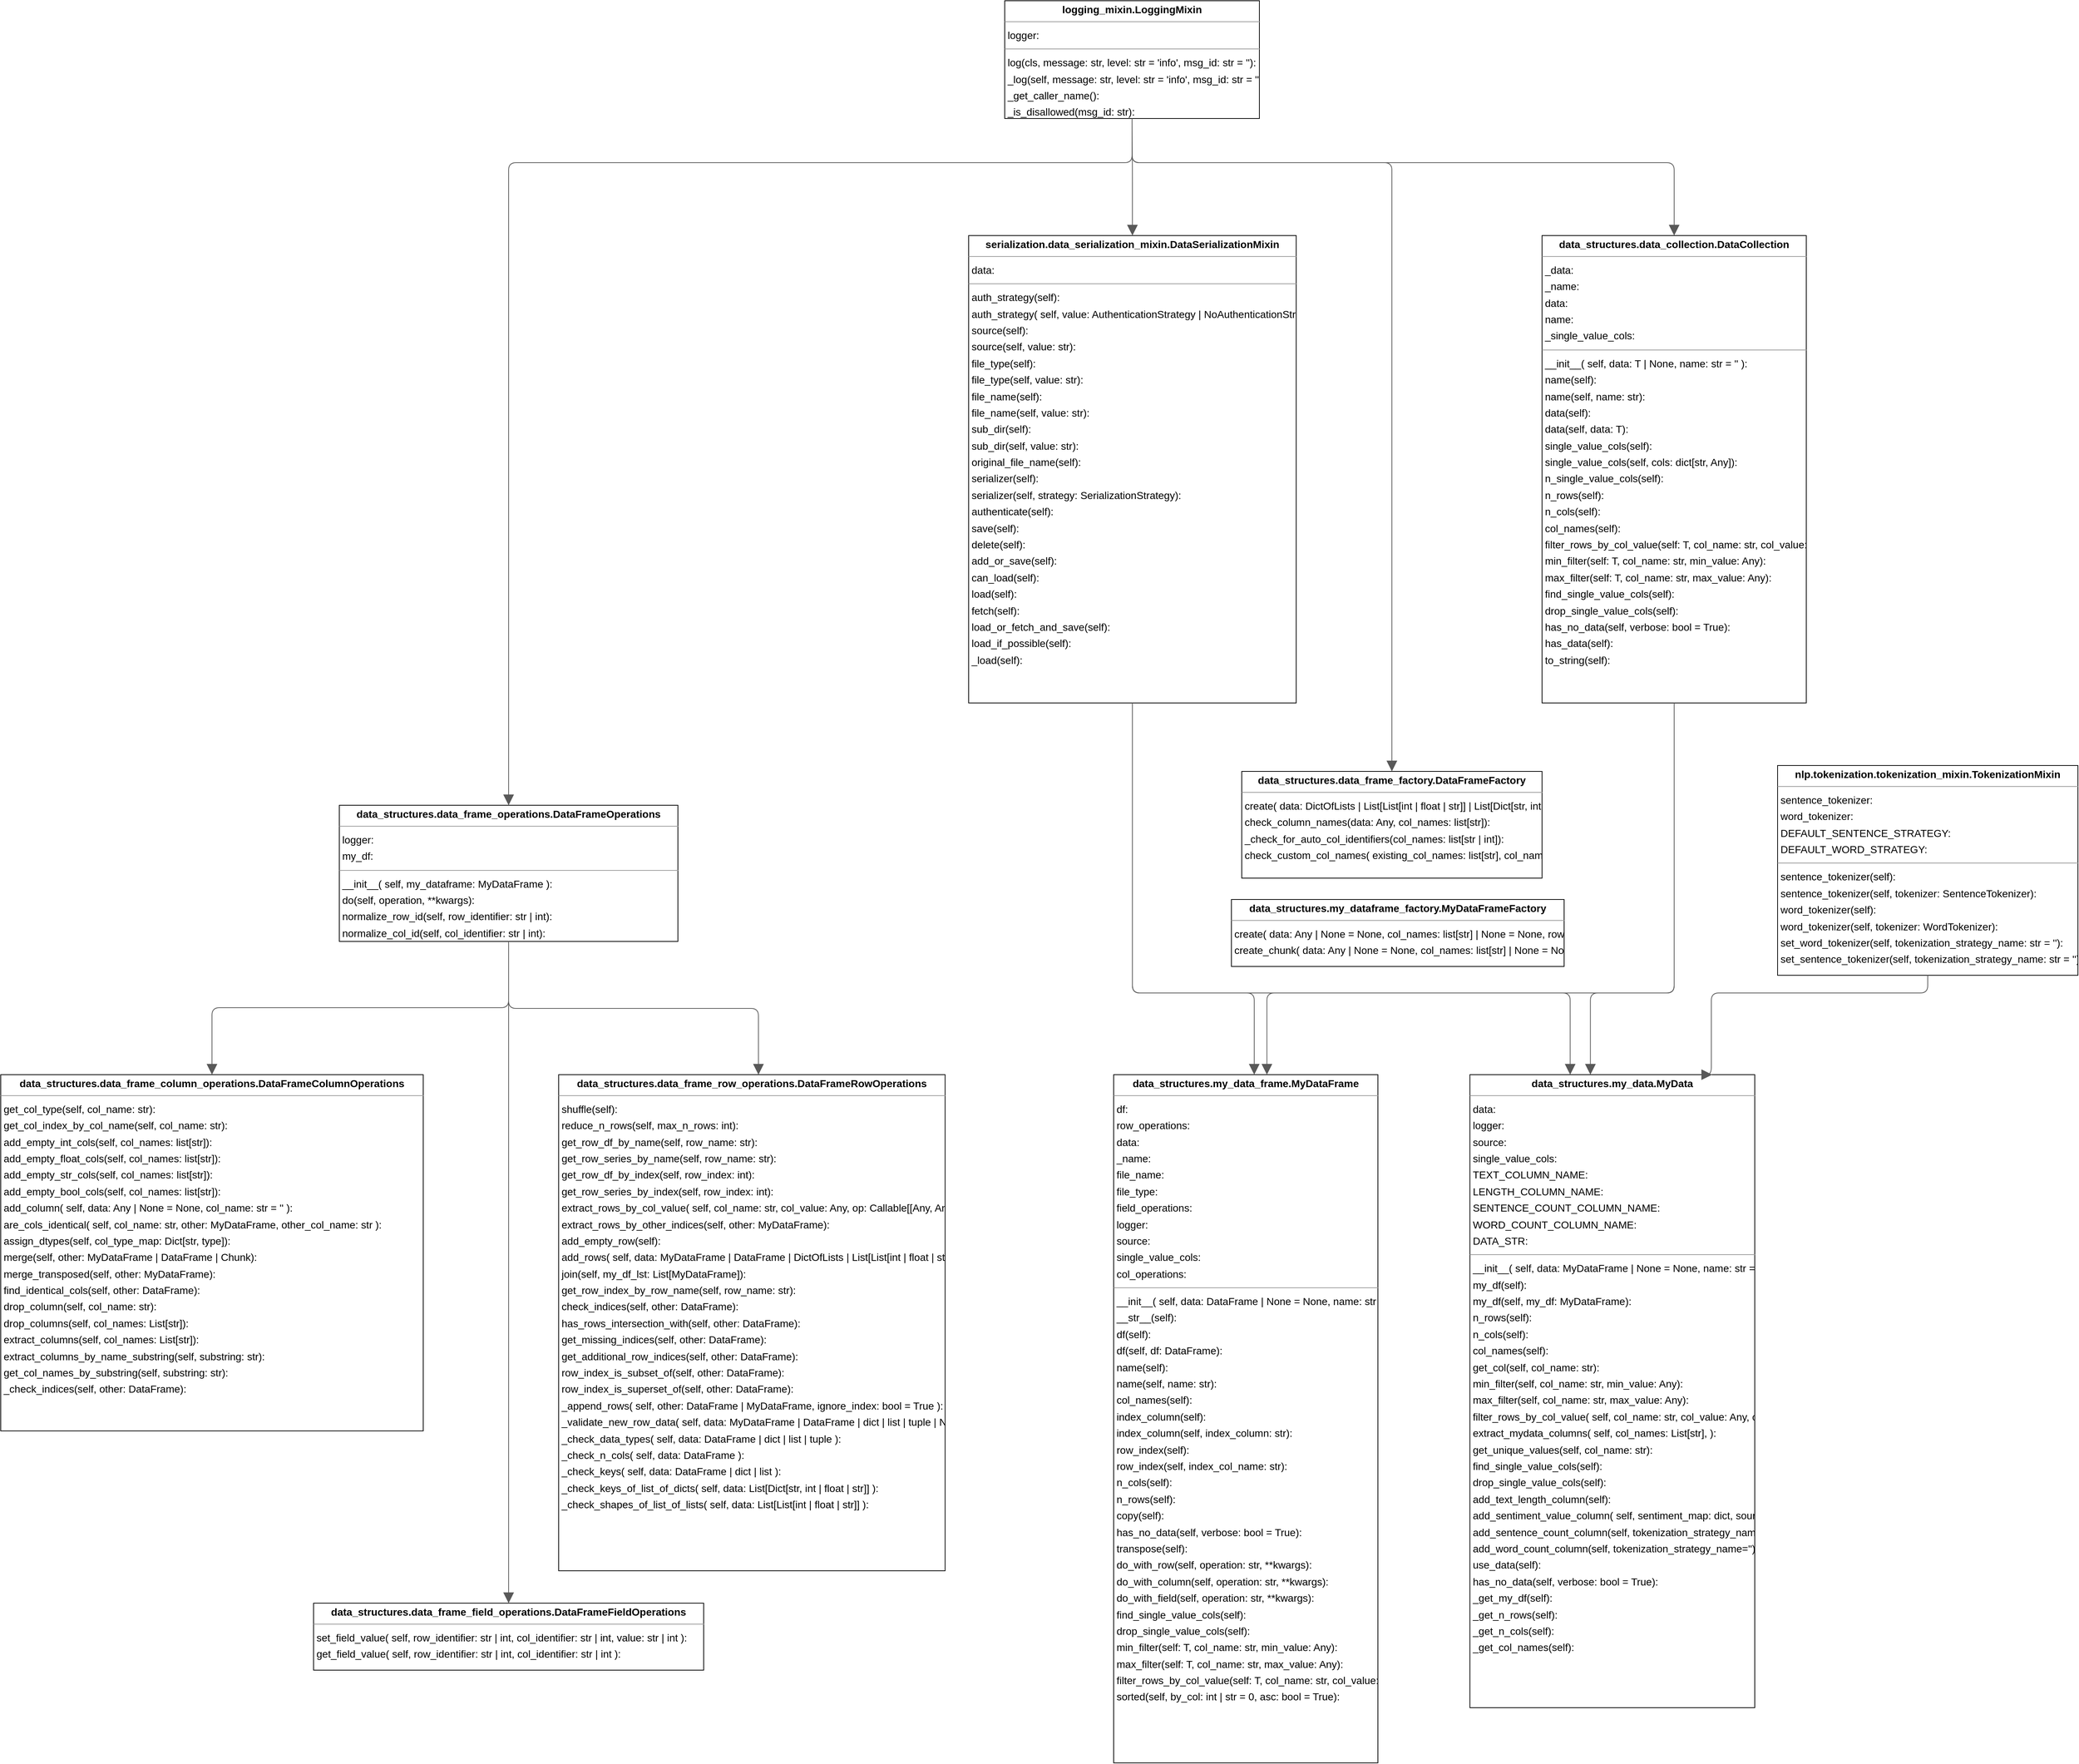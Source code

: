 <mxGraphModel dx="0" dy="0" grid="1" gridSize="10" guides="1" tooltips="1" connect="1" arrows="1" fold="1" page="0" pageScale="1" background="none" math="0" shadow="0">
  <root>
    <mxCell id="0" />
    <mxCell id="1" parent="0" />
    <mxCell id="node1" parent="1" vertex="1" value="&lt;p style=&quot;margin:0px;margin-top:4px;text-align:center;&quot;&gt;&lt;b&gt;data_structures.data_collection.DataCollection&lt;/b&gt;&lt;/p&gt;&lt;hr size=&quot;1&quot;/&gt;&lt;p style=&quot;margin:0 0 0 4px;line-height:1.6;&quot;&gt; _data: &lt;br/&gt; _name: &lt;br/&gt; data: &lt;br/&gt; name: &lt;br/&gt; _single_value_cols: &lt;/p&gt;&lt;hr size=&quot;1&quot;/&gt;&lt;p style=&quot;margin:0 0 0 4px;line-height:1.6;&quot;&gt; __init__(             self,             data: T | None,             name: str = &amp;#39;&amp;#39;     ): &lt;br/&gt; name(self): &lt;br/&gt; name(self, name: str): &lt;br/&gt; data(self): &lt;br/&gt; data(self, data: T): &lt;br/&gt; single_value_cols(self): &lt;br/&gt; single_value_cols(self, cols: dict[str, Any]): &lt;br/&gt; n_single_value_cols(self): &lt;br/&gt; n_rows(self): &lt;br/&gt; n_cols(self): &lt;br/&gt; col_names(self): &lt;br/&gt; filter_rows_by_col_value(self: T, col_name: str, col_value: Any): &lt;br/&gt; min_filter(self: T, col_name: str, min_value: Any): &lt;br/&gt; max_filter(self: T, col_name: str, max_value: Any): &lt;br/&gt; find_single_value_cols(self): &lt;br/&gt; drop_single_value_cols(self): &lt;br/&gt; has_no_data(self, verbose: bool = True): &lt;br/&gt; has_data(self): &lt;br/&gt; to_string(self): &lt;/p&gt;" style="verticalAlign=top;align=left;overflow=fill;fontSize=14;fontFamily=Helvetica;html=1;rounded=0;shadow=0;comic=0;labelBackgroundColor=none;strokeWidth=1;">
      <mxGeometry x="-770" y="75" width="359" height="635" as="geometry" />
    </mxCell>
    <mxCell id="node8" parent="1" vertex="1" value="&lt;p style=&quot;margin:0px;margin-top:4px;text-align:center;&quot;&gt;&lt;b&gt;data_structures.data_frame_column_operations.DataFrameColumnOperations&lt;/b&gt;&lt;/p&gt;&lt;hr size=&quot;1&quot;/&gt;&lt;p style=&quot;margin:0 0 0 4px;line-height:1.6;&quot;&gt; get_col_type(self, col_name: str): &lt;br/&gt; get_col_index_by_col_name(self, col_name: str): &lt;br/&gt; add_empty_int_cols(self, col_names: list[str]): &lt;br/&gt; add_empty_float_cols(self, col_names: list[str]): &lt;br/&gt; add_empty_str_cols(self, col_names: list[str]): &lt;br/&gt; add_empty_bool_cols(self, col_names: list[str]): &lt;br/&gt; add_column(             self,             data: Any | None = None,             col_name: str = &amp;#39;&amp;#39;     ): &lt;br/&gt; are_cols_identical(             self,             col_name: str,             other: MyDataFrame,             other_col_name: str     ): &lt;br/&gt; assign_dtypes(self, col_type_map: Dict[str, type]): &lt;br/&gt; merge(self, other: MyDataFrame | DataFrame | Chunk): &lt;br/&gt; merge_transposed(self, other: MyDataFrame): &lt;br/&gt; find_identical_cols(self, other: DataFrame): &lt;br/&gt; drop_column(self, col_name: str): &lt;br/&gt; drop_columns(self, col_names: List[str]): &lt;br/&gt; extract_columns(self, col_names: List[str]): &lt;br/&gt; extract_columns_by_name_substring(self, substring: str): &lt;br/&gt; get_col_names_by_substring(self, substring: str): &lt;br/&gt; _check_indices(self, other: DataFrame): &lt;/p&gt;" style="verticalAlign=top;align=left;overflow=fill;fontSize=14;fontFamily=Helvetica;html=1;rounded=0;shadow=0;comic=0;labelBackgroundColor=none;strokeWidth=1;">
      <mxGeometry x="-2864" y="1215" width="574" height="484" as="geometry" />
    </mxCell>
    <mxCell id="node11" parent="1" vertex="1" value="&lt;p style=&quot;margin:0px;margin-top:4px;text-align:center;&quot;&gt;&lt;b&gt;data_structures.data_frame_factory.DataFrameFactory&lt;/b&gt;&lt;/p&gt;&lt;hr size=&quot;1&quot;/&gt;&lt;p style=&quot;margin:0 0 0 4px;line-height:1.6;&quot;&gt; create(             data: DictOfLists |                   List[List[int | float | str]] |                   List[Dict[str, int | float | str]] |                   List[int | float | str] |                   DataFrame |                   OrderedDictOfLists |                   Tuple[Any, Any] |                   None,             col_names: list[str] | None = None,             row_names: list[str] | None = None,             index_column: str | None = None     ): &lt;br/&gt; check_column_names(data: Any, col_names: list[str]): &lt;br/&gt; _check_for_auto_col_identifiers(col_names: list[str | int]): &lt;br/&gt; check_custom_col_names(             existing_col_names: list[str],             col_names: list[str]): &lt;/p&gt;" style="verticalAlign=top;align=left;overflow=fill;fontSize=14;fontFamily=Helvetica;html=1;rounded=0;shadow=0;comic=0;labelBackgroundColor=none;strokeWidth=1;">
      <mxGeometry x="-1178" y="803" width="408" height="145" as="geometry" />
    </mxCell>
    <mxCell id="node7" parent="1" vertex="1" value="&lt;p style=&quot;margin:0px;margin-top:4px;text-align:center;&quot;&gt;&lt;b&gt;data_structures.data_frame_field_operations.DataFrameFieldOperations&lt;/b&gt;&lt;/p&gt;&lt;hr size=&quot;1&quot;/&gt;&lt;p style=&quot;margin:0 0 0 4px;line-height:1.6;&quot;&gt; set_field_value(             self,             row_identifier: str | int,             col_identifier: str | int,             value: str | int     ): &lt;br/&gt; get_field_value(             self,             row_identifier: str | int,             col_identifier: str | int     ): &lt;/p&gt;" style="verticalAlign=top;align=left;overflow=fill;fontSize=14;fontFamily=Helvetica;html=1;rounded=0;shadow=0;comic=0;labelBackgroundColor=none;strokeWidth=1;">
      <mxGeometry x="-2439" y="1933" width="530" height="91" as="geometry" />
    </mxCell>
    <mxCell id="node5" parent="1" vertex="1" value="&lt;p style=&quot;margin:0px;margin-top:4px;text-align:center;&quot;&gt;&lt;b&gt;data_structures.data_frame_operations.DataFrameOperations&lt;/b&gt;&lt;/p&gt;&lt;hr size=&quot;1&quot;/&gt;&lt;p style=&quot;margin:0 0 0 4px;line-height:1.6;&quot;&gt; logger: &lt;br/&gt; my_df: &lt;/p&gt;&lt;hr size=&quot;1&quot;/&gt;&lt;p style=&quot;margin:0 0 0 4px;line-height:1.6;&quot;&gt; __init__(             self,             my_dataframe: MyDataFrame     ): &lt;br/&gt; do(self, operation, **kwargs): &lt;br/&gt; normalize_row_id(self, row_identifier: str | int): &lt;br/&gt; normalize_col_id(self, col_identifier: str | int): &lt;/p&gt;" style="verticalAlign=top;align=left;overflow=fill;fontSize=14;fontFamily=Helvetica;html=1;rounded=0;shadow=0;comic=0;labelBackgroundColor=none;strokeWidth=1;">
      <mxGeometry x="-2404" y="849" width="460" height="185" as="geometry" />
    </mxCell>
    <mxCell id="node10" parent="1" vertex="1" value="&lt;p style=&quot;margin:0px;margin-top:4px;text-align:center;&quot;&gt;&lt;b&gt;data_structures.data_frame_row_operations.DataFrameRowOperations&lt;/b&gt;&lt;/p&gt;&lt;hr size=&quot;1&quot;/&gt;&lt;p style=&quot;margin:0 0 0 4px;line-height:1.6;&quot;&gt; shuffle(self): &lt;br/&gt; reduce_n_rows(self, max_n_rows: int): &lt;br/&gt; get_row_df_by_name(self, row_name: str): &lt;br/&gt; get_row_series_by_name(self, row_name: str): &lt;br/&gt; get_row_df_by_index(self, row_index: int): &lt;br/&gt; get_row_series_by_index(self, row_index: int): &lt;br/&gt; extract_rows_by_col_value(             self,             col_name: str,             col_value: Any,             op: Callable[[Any, Any], bool] = operator.eq      ): &lt;br/&gt; extract_rows_by_other_indices(self, other: MyDataFrame): &lt;br/&gt; add_empty_row(self): &lt;br/&gt; add_rows(             self,             data: MyDataFrame |                   DataFrame |                   DictOfLists |                   List[List[int | float | str]] |                   List[Dict[str, int | float | str]] |                   List[int | float | str] |                   None = None,             ignore_index: bool = True     ): &lt;br/&gt; join(self, my_df_lst: List[MyDataFrame]): &lt;br/&gt; get_row_index_by_row_name(self, row_name: str): &lt;br/&gt; check_indices(self, other: DataFrame): &lt;br/&gt; has_rows_intersection_with(self, other: DataFrame): &lt;br/&gt; get_missing_indices(self, other: DataFrame): &lt;br/&gt; get_additional_row_indices(self, other: DataFrame): &lt;br/&gt; row_index_is_subset_of(self, other: DataFrame): &lt;br/&gt; row_index_is_superset_of(self, other: DataFrame): &lt;br/&gt; _append_rows(             self,             other: DataFrame | MyDataFrame,             ignore_index: bool = True     ): &lt;br/&gt; _validate_new_row_data(             self,             data: MyDataFrame | DataFrame | dict | list | tuple | None =             None     ): &lt;br/&gt; _check_data_types(             self,             data: DataFrame | dict | list | tuple     ): &lt;br/&gt; _check_n_cols(             self,             data: DataFrame     ): &lt;br/&gt; _check_keys(             self,             data: DataFrame | dict | list     ): &lt;br/&gt; _check_keys_of_list_of_dicts(             self,             data: List[Dict[str, int | float | str]]     ): &lt;br/&gt; _check_shapes_of_list_of_lists(             self,             data: List[List[int | float | str]]     ): &lt;/p&gt;" style="verticalAlign=top;align=left;overflow=fill;fontSize=14;fontFamily=Helvetica;html=1;rounded=0;shadow=0;comic=0;labelBackgroundColor=none;strokeWidth=1;">
      <mxGeometry x="-2106" y="1215" width="525" height="674" as="geometry" />
    </mxCell>
    <mxCell id="node2" parent="1" vertex="1" value="&lt;p style=&quot;margin:0px;margin-top:4px;text-align:center;&quot;&gt;&lt;b&gt;data_structures.my_data.MyData&lt;/b&gt;&lt;/p&gt;&lt;hr size=&quot;1&quot;/&gt;&lt;p style=&quot;margin:0 0 0 4px;line-height:1.6;&quot;&gt; data: &lt;br/&gt; logger: &lt;br/&gt; source: &lt;br/&gt; single_value_cols: &lt;br/&gt; TEXT_COLUMN_NAME: &lt;br/&gt; LENGTH_COLUMN_NAME: &lt;br/&gt; SENTENCE_COUNT_COLUMN_NAME: &lt;br/&gt; WORD_COUNT_COLUMN_NAME: &lt;br/&gt; DATA_STR: &lt;/p&gt;&lt;hr size=&quot;1&quot;/&gt;&lt;p style=&quot;margin:0 0 0 4px;line-height:1.6;&quot;&gt; __init__(             self,             data: MyDataFrame | None = None,             name: str = &amp;#39;&amp;#39;,             source: str = &amp;#39;&amp;#39;     ): &lt;br/&gt; my_df(self): &lt;br/&gt; my_df(self, my_df: MyDataFrame): &lt;br/&gt; n_rows(self): &lt;br/&gt; n_cols(self): &lt;br/&gt; col_names(self): &lt;br/&gt; get_col(self, col_name: str): &lt;br/&gt; min_filter(self, col_name: str, min_value: Any): &lt;br/&gt; max_filter(self, col_name: str, max_value: Any): &lt;br/&gt; filter_rows_by_col_value(             self,             col_name: str,             col_value: Any,             op: Callable[[Any, Any], bool] = operator.eq     ): &lt;br/&gt; extract_mydata_columns(             self,             col_names: List[str],     ): &lt;br/&gt; get_unique_values(self, col_name: str): &lt;br/&gt; find_single_value_cols(self): &lt;br/&gt; drop_single_value_cols(self): &lt;br/&gt; add_text_length_column(self): &lt;br/&gt; add_sentiment_value_column(             self,             sentiment_map: dict,             source_col: str,             target_col: str     ): &lt;br/&gt; add_sentence_count_column(self, tokenization_strategy_name: str = &amp;#39;&amp;#39;): &lt;br/&gt; add_word_count_column(self, tokenization_strategy_name=&amp;#39;&amp;#39;): &lt;br/&gt; use_data(self): &lt;br/&gt; has_no_data(self, verbose: bool = True): &lt;br/&gt; _get_my_df(self): &lt;br/&gt; _get_n_rows(self): &lt;br/&gt; _get_n_cols(self): &lt;br/&gt; _get_col_names(self): &lt;/p&gt;" style="verticalAlign=top;align=left;overflow=fill;fontSize=14;fontFamily=Helvetica;html=1;rounded=0;shadow=0;comic=0;labelBackgroundColor=none;strokeWidth=1;">
      <mxGeometry x="-868" y="1215" width="387" height="860" as="geometry" />
    </mxCell>
    <mxCell id="node9" parent="1" vertex="1" value="&lt;p style=&quot;margin:0px;margin-top:4px;text-align:center;&quot;&gt;&lt;b&gt;data_structures.my_data_frame.MyDataFrame&lt;/b&gt;&lt;/p&gt;&lt;hr size=&quot;1&quot;/&gt;&lt;p style=&quot;margin:0 0 0 4px;line-height:1.6;&quot;&gt; df: &lt;br/&gt; row_operations: &lt;br/&gt; data: &lt;br/&gt; _name: &lt;br/&gt; file_name: &lt;br/&gt; file_type: &lt;br/&gt; field_operations: &lt;br/&gt; logger: &lt;br/&gt; source: &lt;br/&gt; single_value_cols: &lt;br/&gt; col_operations: &lt;/p&gt;&lt;hr size=&quot;1&quot;/&gt;&lt;p style=&quot;margin:0 0 0 4px;line-height:1.6;&quot;&gt; __init__(             self,             data: DataFrame | None = None,             name: str = &amp;#39;&amp;#39;,             source: str = &amp;#39;&amp;#39;     ): &lt;br/&gt; __str__(self): &lt;br/&gt; df(self): &lt;br/&gt; df(self, df: DataFrame): &lt;br/&gt; name(self): &lt;br/&gt; name(self, name: str): &lt;br/&gt; col_names(self): &lt;br/&gt; index_column(self): &lt;br/&gt; index_column(self, index_column: str): &lt;br/&gt; row_index(self): &lt;br/&gt; row_index(self, index_col_name: str): &lt;br/&gt; n_cols(self): &lt;br/&gt; n_rows(self): &lt;br/&gt; copy(self): &lt;br/&gt; has_no_data(self, verbose: bool = True): &lt;br/&gt; transpose(self): &lt;br/&gt; do_with_row(self, operation: str, **kwargs): &lt;br/&gt; do_with_column(self, operation: str, **kwargs): &lt;br/&gt; do_with_field(self, operation: str, **kwargs): &lt;br/&gt; find_single_value_cols(self): &lt;br/&gt; drop_single_value_cols(self): &lt;br/&gt; min_filter(self: T, col_name: str, min_value: Any): &lt;br/&gt; max_filter(self: T, col_name: str, max_value: Any): &lt;br/&gt; filter_rows_by_col_value(self: T, col_name: str, col_value: Any): &lt;br/&gt; sorted(self, by_col: int | str = 0, asc: bool = True): &lt;/p&gt;" style="verticalAlign=top;align=left;overflow=fill;fontSize=14;fontFamily=Helvetica;html=1;rounded=0;shadow=0;comic=0;labelBackgroundColor=none;strokeWidth=1;">
      <mxGeometry x="-1352" y="1215" width="359" height="935" as="geometry" />
    </mxCell>
    <mxCell id="node6" parent="1" vertex="1" value="&lt;p style=&quot;margin:0px;margin-top:4px;text-align:center;&quot;&gt;&lt;b&gt;data_structures.my_dataframe_factory.MyDataFrameFactory&lt;/b&gt;&lt;/p&gt;&lt;hr size=&quot;1&quot;/&gt;&lt;p style=&quot;margin:0 0 0 4px;line-height:1.6;&quot;&gt; create(             data: Any | None = None,             col_names: list[str] | None = None,             row_names: list[str] | None = None,             index_column: str | None = None,             name: str = &amp;#39;&amp;#39;     ): &lt;br/&gt; create_chunk(             data: Any | None = None,             col_names: list[str] | None = None,             row_names: list[str] | None = None,             index_column: str | None = None,             name: str = &amp;#39;&amp;#39;     ): &lt;/p&gt;" style="verticalAlign=top;align=left;overflow=fill;fontSize=14;fontFamily=Helvetica;html=1;rounded=0;shadow=0;comic=0;labelBackgroundColor=none;strokeWidth=1;">
      <mxGeometry x="-1192" y="977" width="452" height="91" as="geometry" />
    </mxCell>
    <mxCell id="node4" parent="1" vertex="1" value="&lt;p style=&quot;margin:0px;margin-top:4px;text-align:center;&quot;&gt;&lt;b&gt;logging_mixin.LoggingMixin&lt;/b&gt;&lt;/p&gt;&lt;hr size=&quot;1&quot;/&gt;&lt;p style=&quot;margin:0 0 0 4px;line-height:1.6;&quot;&gt; logger: &lt;/p&gt;&lt;hr size=&quot;1&quot;/&gt;&lt;p style=&quot;margin:0 0 0 4px;line-height:1.6;&quot;&gt; log(cls, message: str, level: str = &amp;#39;info&amp;#39;, msg_id: str = &amp;#39;&amp;#39;): &lt;br/&gt; _log(self, message: str, level: str = &amp;#39;info&amp;#39;, msg_id: str = &amp;#39;&amp;#39;): &lt;br/&gt; _get_caller_name(): &lt;br/&gt; _is_disallowed(msg_id: str): &lt;/p&gt;" style="verticalAlign=top;align=left;overflow=fill;fontSize=14;fontFamily=Helvetica;html=1;rounded=0;shadow=0;comic=0;labelBackgroundColor=none;strokeWidth=1;">
      <mxGeometry x="-1500" y="-244" width="346" height="160" as="geometry" />
    </mxCell>
    <mxCell id="node0" parent="1" vertex="1" value="&lt;p style=&quot;margin:0px;margin-top:4px;text-align:center;&quot;&gt;&lt;b&gt;nlp.tokenization.tokenization_mixin.TokenizationMixin&lt;/b&gt;&lt;/p&gt;&lt;hr size=&quot;1&quot;/&gt;&lt;p style=&quot;margin:0 0 0 4px;line-height:1.6;&quot;&gt; sentence_tokenizer: &lt;br/&gt; word_tokenizer: &lt;br/&gt; DEFAULT_SENTENCE_STRATEGY: &lt;br/&gt; DEFAULT_WORD_STRATEGY: &lt;/p&gt;&lt;hr size=&quot;1&quot;/&gt;&lt;p style=&quot;margin:0 0 0 4px;line-height:1.6;&quot;&gt; sentence_tokenizer(self): &lt;br/&gt; sentence_tokenizer(self, tokenizer: SentenceTokenizer): &lt;br/&gt; word_tokenizer(self): &lt;br/&gt; word_tokenizer(self, tokenizer: WordTokenizer): &lt;br/&gt; set_word_tokenizer(self, tokenization_strategy_name: str = &amp;#39;&amp;#39;): &lt;br/&gt; set_sentence_tokenizer(self, tokenization_strategy_name: str = &amp;#39;&amp;#39;): &lt;/p&gt;" style="verticalAlign=top;align=left;overflow=fill;fontSize=14;fontFamily=Helvetica;html=1;rounded=0;shadow=0;comic=0;labelBackgroundColor=none;strokeWidth=1;">
      <mxGeometry x="-450" y="795" width="408" height="285" as="geometry" />
    </mxCell>
    <mxCell id="node3" parent="1" vertex="1" value="&lt;p style=&quot;margin:0px;margin-top:4px;text-align:center;&quot;&gt;&lt;b&gt;serialization.data_serialization_mixin.DataSerializationMixin&lt;/b&gt;&lt;/p&gt;&lt;hr size=&quot;1&quot;/&gt;&lt;p style=&quot;margin:0 0 0 4px;line-height:1.6;&quot;&gt; data: &lt;/p&gt;&lt;hr size=&quot;1&quot;/&gt;&lt;p style=&quot;margin:0 0 0 4px;line-height:1.6;&quot;&gt; auth_strategy(self): &lt;br/&gt; auth_strategy(             self,             value: AuthenticationStrategy | NoAuthenticationStrategy     ): &lt;br/&gt; source(self): &lt;br/&gt; source(self, value: str): &lt;br/&gt; file_type(self): &lt;br/&gt; file_type(self, value: str): &lt;br/&gt; file_name(self): &lt;br/&gt; file_name(self, value: str): &lt;br/&gt; sub_dir(self): &lt;br/&gt; sub_dir(self, value: str): &lt;br/&gt; original_file_name(self): &lt;br/&gt; serializer(self): &lt;br/&gt; serializer(self, strategy: SerializationStrategy): &lt;br/&gt; authenticate(self): &lt;br/&gt; save(self): &lt;br/&gt; delete(self): &lt;br/&gt; add_or_save(self): &lt;br/&gt; can_load(self): &lt;br/&gt; load(self): &lt;br/&gt; fetch(self): &lt;br/&gt; load_or_fetch_and_save(self): &lt;br/&gt; load_if_possible(self): &lt;br/&gt; _load(self): &lt;/p&gt;" style="verticalAlign=top;align=left;overflow=fill;fontSize=14;fontFamily=Helvetica;html=1;rounded=0;shadow=0;comic=0;labelBackgroundColor=none;strokeWidth=1;">
      <mxGeometry x="-1549" y="75" width="445" height="635" as="geometry" />
    </mxCell>
    <mxCell id="edge3" edge="1" value="" parent="1" source="node1" target="node4" style="html=1;rounded=1;edgeStyle=orthogonalEdgeStyle;dashed=0;startArrow=block;startSize=12;endArrow=none;strokeColor=#595959;exitX=0.500;exitY=0.000;exitDx=0;exitDy=0;entryX=0.500;entryY=1.000;entryDx=0;entryDy=0;">
      <mxGeometry width="50" height="50" relative="1" as="geometry">
        <Array as="points">
          <mxPoint x="-590" y="-24" />
          <mxPoint x="-1327" y="-24" />
        </Array>
      </mxGeometry>
    </mxCell>
    <mxCell id="edge9" edge="1" value="" parent="1" source="node8" target="node5" style="html=1;rounded=1;edgeStyle=orthogonalEdgeStyle;dashed=0;startArrow=block;startSize=12;endArrow=none;strokeColor=#595959;exitX=0.500;exitY=0.000;exitDx=0;exitDy=0;entryX=0.500;entryY=1.000;entryDx=0;entryDy=0;">
      <mxGeometry width="50" height="50" relative="1" as="geometry">
        <Array as="points">
          <mxPoint x="-2577" y="1124" />
          <mxPoint x="-2174" y="1124" />
        </Array>
      </mxGeometry>
    </mxCell>
    <mxCell id="edge11" edge="1" value="" parent="1" source="node11" target="node4" style="html=1;rounded=1;edgeStyle=orthogonalEdgeStyle;dashed=0;startArrow=block;startSize=12;endArrow=none;strokeColor=#595959;exitX=0.500;exitY=0.000;exitDx=0;exitDy=0;entryX=0.500;entryY=1.000;entryDx=0;entryDy=0;">
      <mxGeometry width="50" height="50" relative="1" as="geometry">
        <Array as="points">
          <mxPoint x="-974" y="-24" />
          <mxPoint x="-1327" y="-24" />
        </Array>
      </mxGeometry>
    </mxCell>
    <mxCell id="edge8" edge="1" value="" parent="1" source="node7" target="node5" style="html=1;rounded=1;edgeStyle=orthogonalEdgeStyle;dashed=0;startArrow=block;startSize=12;endArrow=none;strokeColor=#595959;exitX=0.500;exitY=0.000;exitDx=0;exitDy=0;entryX=0.500;entryY=1.000;entryDx=0;entryDy=0;">
      <mxGeometry width="50" height="50" relative="1" as="geometry">
        <Array as="points" />
      </mxGeometry>
    </mxCell>
    <mxCell id="edge7" edge="1" value="" parent="1" source="node5" target="node4" style="html=1;rounded=1;edgeStyle=orthogonalEdgeStyle;dashed=0;startArrow=block;startSize=12;endArrow=none;strokeColor=#595959;exitX=0.500;exitY=0.000;exitDx=0;exitDy=0;entryX=0.500;entryY=1.000;entryDx=0;entryDy=0;">
      <mxGeometry width="50" height="50" relative="1" as="geometry">
        <Array as="points">
          <mxPoint x="-2174" y="-24" />
          <mxPoint x="-1327" y="-24" />
        </Array>
      </mxGeometry>
    </mxCell>
    <mxCell id="edge6" edge="1" value="" parent="1" source="node10" target="node5" style="html=1;rounded=1;edgeStyle=orthogonalEdgeStyle;dashed=0;startArrow=block;startSize=12;endArrow=none;strokeColor=#595959;exitX=0.517;exitY=0.000;exitDx=0;exitDy=0;entryX=0.500;entryY=1.000;entryDx=0;entryDy=0;">
      <mxGeometry width="50" height="50" relative="1" as="geometry">
        <Array as="points">
          <mxPoint x="-1834" y="1125" />
          <mxPoint x="-2174" y="1125" />
        </Array>
      </mxGeometry>
    </mxCell>
    <mxCell id="edge1" edge="1" value="" parent="1" source="node2" target="node1" style="html=1;rounded=1;edgeStyle=orthogonalEdgeStyle;dashed=0;startArrow=block;startSize=12;endArrow=none;strokeColor=#595959;exitX=0.423;exitY=0.000;exitDx=0;exitDy=0;entryX=0.500;entryY=1.000;entryDx=0;entryDy=0;">
      <mxGeometry width="50" height="50" relative="1" as="geometry">
        <Array as="points">
          <mxPoint x="-705" y="1104" />
          <mxPoint x="-590" y="1104" />
        </Array>
      </mxGeometry>
    </mxCell>
    <mxCell id="edge0" edge="1" value="" parent="1" source="node2" target="node0" style="html=1;rounded=1;edgeStyle=orthogonalEdgeStyle;dashed=0;startArrow=block;startSize=12;endArrow=none;strokeColor=#595959;exitX=0.849;exitY=0.002;exitDx=0;exitDy=0;entryX=0.500;entryY=1.000;entryDx=0;entryDy=0;">
      <mxGeometry width="50" height="50" relative="1" as="geometry">
        <Array as="points">
          <mxPoint x="-540" y="1104" />
          <mxPoint x="-246" y="1104" />
        </Array>
      </mxGeometry>
    </mxCell>
    <mxCell id="edge2" edge="1" value="" parent="1" source="node2" target="node3" style="html=1;rounded=1;edgeStyle=orthogonalEdgeStyle;dashed=0;startArrow=block;startSize=12;endArrow=none;strokeColor=#595959;exitX=0.352;exitY=0.000;exitDx=0;exitDy=0;entryX=0.500;entryY=1.000;entryDx=0;entryDy=0;">
      <mxGeometry width="50" height="50" relative="1" as="geometry">
        <Array as="points">
          <mxPoint x="-732" y="1104" />
          <mxPoint x="-1327" y="1104" />
        </Array>
      </mxGeometry>
    </mxCell>
    <mxCell id="edge10" edge="1" value="" parent="1" source="node9" target="node1" style="html=1;rounded=1;edgeStyle=orthogonalEdgeStyle;dashed=0;startArrow=block;startSize=12;endArrow=none;strokeColor=#595959;exitX=0.580;exitY=0.000;exitDx=0;exitDy=0;entryX=0.500;entryY=1.000;entryDx=0;entryDy=0;">
      <mxGeometry width="50" height="50" relative="1" as="geometry">
        <Array as="points">
          <mxPoint x="-1144" y="1104" />
          <mxPoint x="-590" y="1104" />
        </Array>
      </mxGeometry>
    </mxCell>
    <mxCell id="edge5" edge="1" value="" parent="1" source="node9" target="node3" style="html=1;rounded=1;edgeStyle=orthogonalEdgeStyle;dashed=0;startArrow=block;startSize=12;endArrow=none;strokeColor=#595959;exitX=0.532;exitY=0.000;exitDx=0;exitDy=0;entryX=0.500;entryY=1.000;entryDx=0;entryDy=0;">
      <mxGeometry width="50" height="50" relative="1" as="geometry">
        <Array as="points">
          <mxPoint x="-1161" y="1104" />
          <mxPoint x="-1327" y="1104" />
        </Array>
      </mxGeometry>
    </mxCell>
    <mxCell id="edge4" edge="1" value="" parent="1" source="node3" target="node4" style="html=1;rounded=1;edgeStyle=orthogonalEdgeStyle;dashed=0;startArrow=block;startSize=12;endArrow=none;strokeColor=#595959;exitX=0.500;exitY=0.000;exitDx=0;exitDy=0;entryX=0.500;entryY=1.000;entryDx=0;entryDy=0;">
      <mxGeometry width="50" height="50" relative="1" as="geometry">
        <Array as="points" />
      </mxGeometry>
    </mxCell>
  </root>
</mxGraphModel>